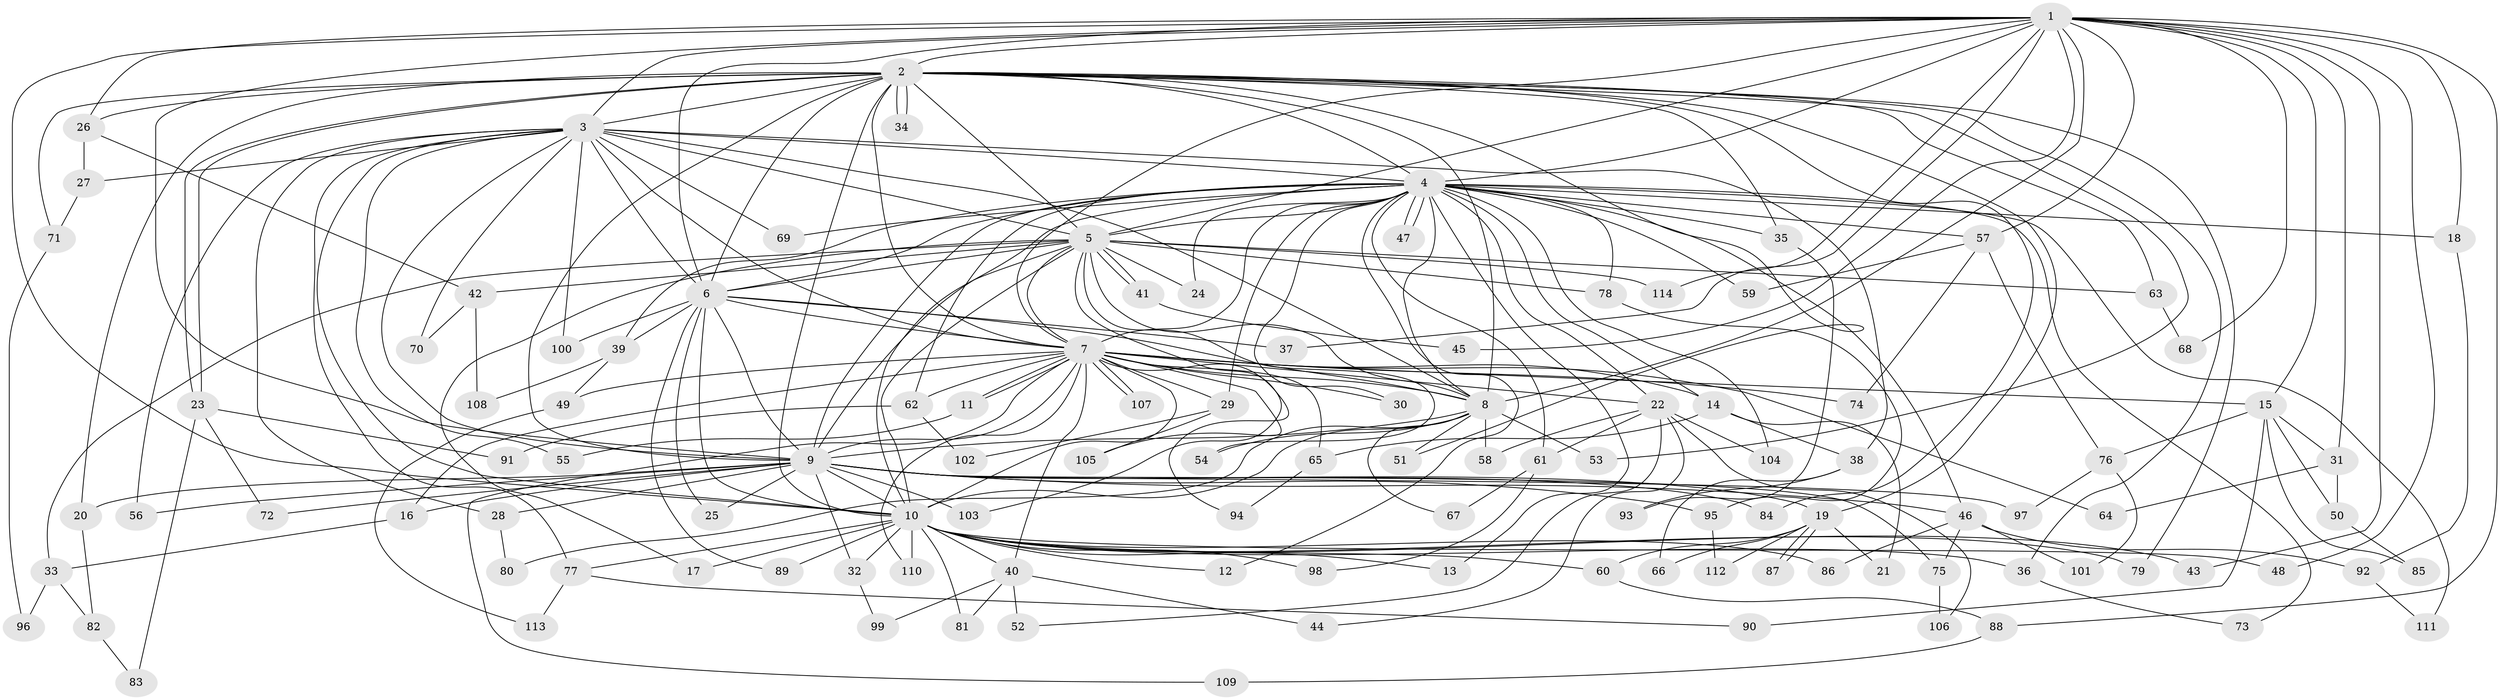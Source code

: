 // coarse degree distribution, {24: 0.024096385542168676, 23: 0.012048192771084338, 16: 0.012048192771084338, 29: 0.012048192771084338, 19: 0.012048192771084338, 13: 0.012048192771084338, 22: 0.012048192771084338, 25: 0.012048192771084338, 3: 0.1686746987951807, 2: 0.5060240963855421, 5: 0.03614457831325301, 7: 0.012048192771084338, 4: 0.10843373493975904, 8: 0.024096385542168676, 1: 0.012048192771084338, 6: 0.024096385542168676}
// Generated by graph-tools (version 1.1) at 2025/51/02/27/25 19:51:42]
// undirected, 114 vertices, 253 edges
graph export_dot {
graph [start="1"]
  node [color=gray90,style=filled];
  1;
  2;
  3;
  4;
  5;
  6;
  7;
  8;
  9;
  10;
  11;
  12;
  13;
  14;
  15;
  16;
  17;
  18;
  19;
  20;
  21;
  22;
  23;
  24;
  25;
  26;
  27;
  28;
  29;
  30;
  31;
  32;
  33;
  34;
  35;
  36;
  37;
  38;
  39;
  40;
  41;
  42;
  43;
  44;
  45;
  46;
  47;
  48;
  49;
  50;
  51;
  52;
  53;
  54;
  55;
  56;
  57;
  58;
  59;
  60;
  61;
  62;
  63;
  64;
  65;
  66;
  67;
  68;
  69;
  70;
  71;
  72;
  73;
  74;
  75;
  76;
  77;
  78;
  79;
  80;
  81;
  82;
  83;
  84;
  85;
  86;
  87;
  88;
  89;
  90;
  91;
  92;
  93;
  94;
  95;
  96;
  97;
  98;
  99;
  100;
  101;
  102;
  103;
  104;
  105;
  106;
  107;
  108;
  109;
  110;
  111;
  112;
  113;
  114;
  1 -- 2;
  1 -- 3;
  1 -- 4;
  1 -- 5;
  1 -- 6;
  1 -- 7;
  1 -- 8;
  1 -- 9;
  1 -- 10;
  1 -- 15;
  1 -- 18;
  1 -- 26;
  1 -- 31;
  1 -- 37;
  1 -- 43;
  1 -- 45;
  1 -- 48;
  1 -- 57;
  1 -- 68;
  1 -- 88;
  1 -- 114;
  2 -- 3;
  2 -- 4;
  2 -- 5;
  2 -- 6;
  2 -- 7;
  2 -- 8;
  2 -- 9;
  2 -- 10;
  2 -- 19;
  2 -- 20;
  2 -- 23;
  2 -- 23;
  2 -- 26;
  2 -- 34;
  2 -- 34;
  2 -- 35;
  2 -- 36;
  2 -- 51;
  2 -- 53;
  2 -- 63;
  2 -- 71;
  2 -- 79;
  2 -- 84;
  3 -- 4;
  3 -- 5;
  3 -- 6;
  3 -- 7;
  3 -- 8;
  3 -- 9;
  3 -- 10;
  3 -- 27;
  3 -- 28;
  3 -- 38;
  3 -- 55;
  3 -- 56;
  3 -- 69;
  3 -- 70;
  3 -- 77;
  3 -- 100;
  4 -- 5;
  4 -- 6;
  4 -- 7;
  4 -- 8;
  4 -- 9;
  4 -- 10;
  4 -- 12;
  4 -- 13;
  4 -- 14;
  4 -- 18;
  4 -- 22;
  4 -- 24;
  4 -- 29;
  4 -- 30;
  4 -- 35;
  4 -- 39;
  4 -- 46;
  4 -- 47;
  4 -- 47;
  4 -- 57;
  4 -- 59;
  4 -- 61;
  4 -- 62;
  4 -- 69;
  4 -- 73;
  4 -- 78;
  4 -- 104;
  4 -- 111;
  5 -- 6;
  5 -- 7;
  5 -- 8;
  5 -- 9;
  5 -- 10;
  5 -- 17;
  5 -- 24;
  5 -- 33;
  5 -- 41;
  5 -- 41;
  5 -- 42;
  5 -- 54;
  5 -- 63;
  5 -- 78;
  5 -- 103;
  5 -- 114;
  6 -- 7;
  6 -- 8;
  6 -- 9;
  6 -- 10;
  6 -- 25;
  6 -- 37;
  6 -- 39;
  6 -- 89;
  6 -- 100;
  7 -- 8;
  7 -- 9;
  7 -- 10;
  7 -- 11;
  7 -- 11;
  7 -- 14;
  7 -- 15;
  7 -- 16;
  7 -- 22;
  7 -- 29;
  7 -- 30;
  7 -- 40;
  7 -- 49;
  7 -- 62;
  7 -- 64;
  7 -- 65;
  7 -- 74;
  7 -- 94;
  7 -- 105;
  7 -- 107;
  7 -- 107;
  7 -- 109;
  7 -- 110;
  8 -- 9;
  8 -- 10;
  8 -- 51;
  8 -- 53;
  8 -- 54;
  8 -- 58;
  8 -- 67;
  8 -- 80;
  9 -- 10;
  9 -- 16;
  9 -- 19;
  9 -- 20;
  9 -- 25;
  9 -- 28;
  9 -- 32;
  9 -- 46;
  9 -- 56;
  9 -- 72;
  9 -- 75;
  9 -- 84;
  9 -- 95;
  9 -- 97;
  9 -- 103;
  10 -- 12;
  10 -- 13;
  10 -- 17;
  10 -- 32;
  10 -- 36;
  10 -- 40;
  10 -- 43;
  10 -- 48;
  10 -- 60;
  10 -- 77;
  10 -- 79;
  10 -- 81;
  10 -- 86;
  10 -- 89;
  10 -- 98;
  10 -- 110;
  11 -- 55;
  14 -- 21;
  14 -- 38;
  14 -- 65;
  15 -- 31;
  15 -- 50;
  15 -- 76;
  15 -- 85;
  15 -- 90;
  16 -- 33;
  18 -- 92;
  19 -- 21;
  19 -- 60;
  19 -- 66;
  19 -- 87;
  19 -- 87;
  19 -- 112;
  20 -- 82;
  22 -- 44;
  22 -- 52;
  22 -- 58;
  22 -- 61;
  22 -- 104;
  22 -- 106;
  23 -- 72;
  23 -- 83;
  23 -- 91;
  26 -- 27;
  26 -- 42;
  27 -- 71;
  28 -- 80;
  29 -- 102;
  29 -- 105;
  31 -- 50;
  31 -- 64;
  32 -- 99;
  33 -- 82;
  33 -- 96;
  35 -- 93;
  36 -- 73;
  38 -- 66;
  38 -- 93;
  39 -- 49;
  39 -- 108;
  40 -- 44;
  40 -- 52;
  40 -- 81;
  40 -- 99;
  41 -- 45;
  42 -- 70;
  42 -- 108;
  46 -- 75;
  46 -- 86;
  46 -- 92;
  46 -- 101;
  49 -- 113;
  50 -- 85;
  57 -- 59;
  57 -- 74;
  57 -- 76;
  60 -- 88;
  61 -- 67;
  61 -- 98;
  62 -- 91;
  62 -- 102;
  63 -- 68;
  65 -- 94;
  71 -- 96;
  75 -- 106;
  76 -- 97;
  76 -- 101;
  77 -- 90;
  77 -- 113;
  78 -- 95;
  82 -- 83;
  88 -- 109;
  92 -- 111;
  95 -- 112;
}
